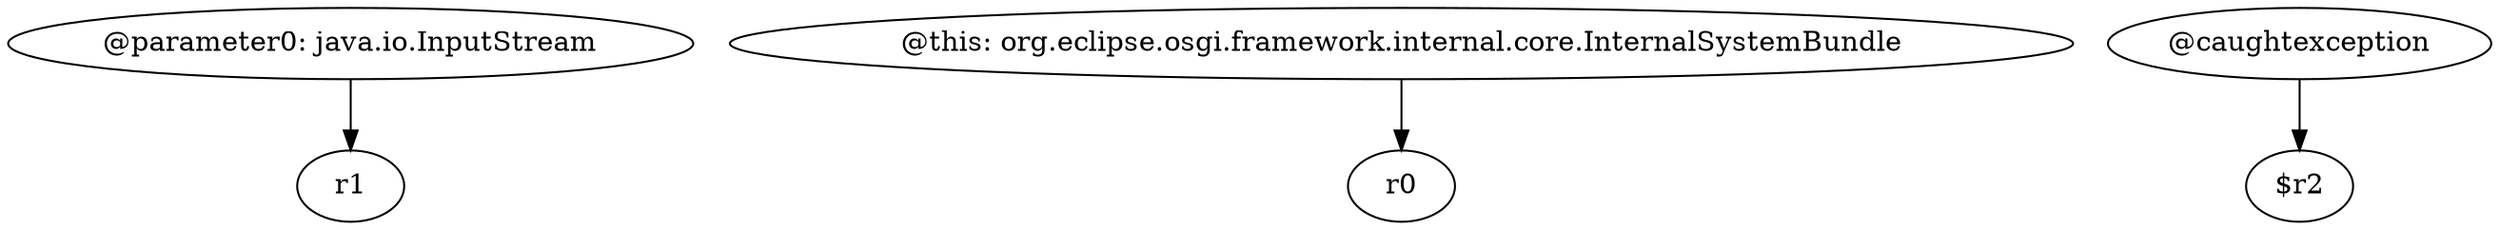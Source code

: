 digraph g {
0[label="@parameter0: java.io.InputStream"]
1[label="r1"]
0->1[label=""]
2[label="@this: org.eclipse.osgi.framework.internal.core.InternalSystemBundle"]
3[label="r0"]
2->3[label=""]
4[label="@caughtexception"]
5[label="$r2"]
4->5[label=""]
}